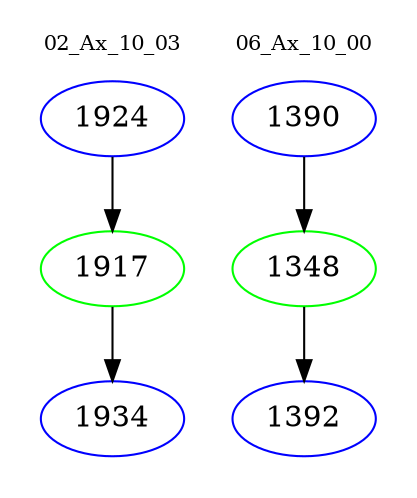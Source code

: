 digraph{
subgraph cluster_0 {
color = white
label = "02_Ax_10_03";
fontsize=10;
T0_1924 [label="1924", color="blue"]
T0_1924 -> T0_1917 [color="black"]
T0_1917 [label="1917", color="green"]
T0_1917 -> T0_1934 [color="black"]
T0_1934 [label="1934", color="blue"]
}
subgraph cluster_1 {
color = white
label = "06_Ax_10_00";
fontsize=10;
T1_1390 [label="1390", color="blue"]
T1_1390 -> T1_1348 [color="black"]
T1_1348 [label="1348", color="green"]
T1_1348 -> T1_1392 [color="black"]
T1_1392 [label="1392", color="blue"]
}
}
